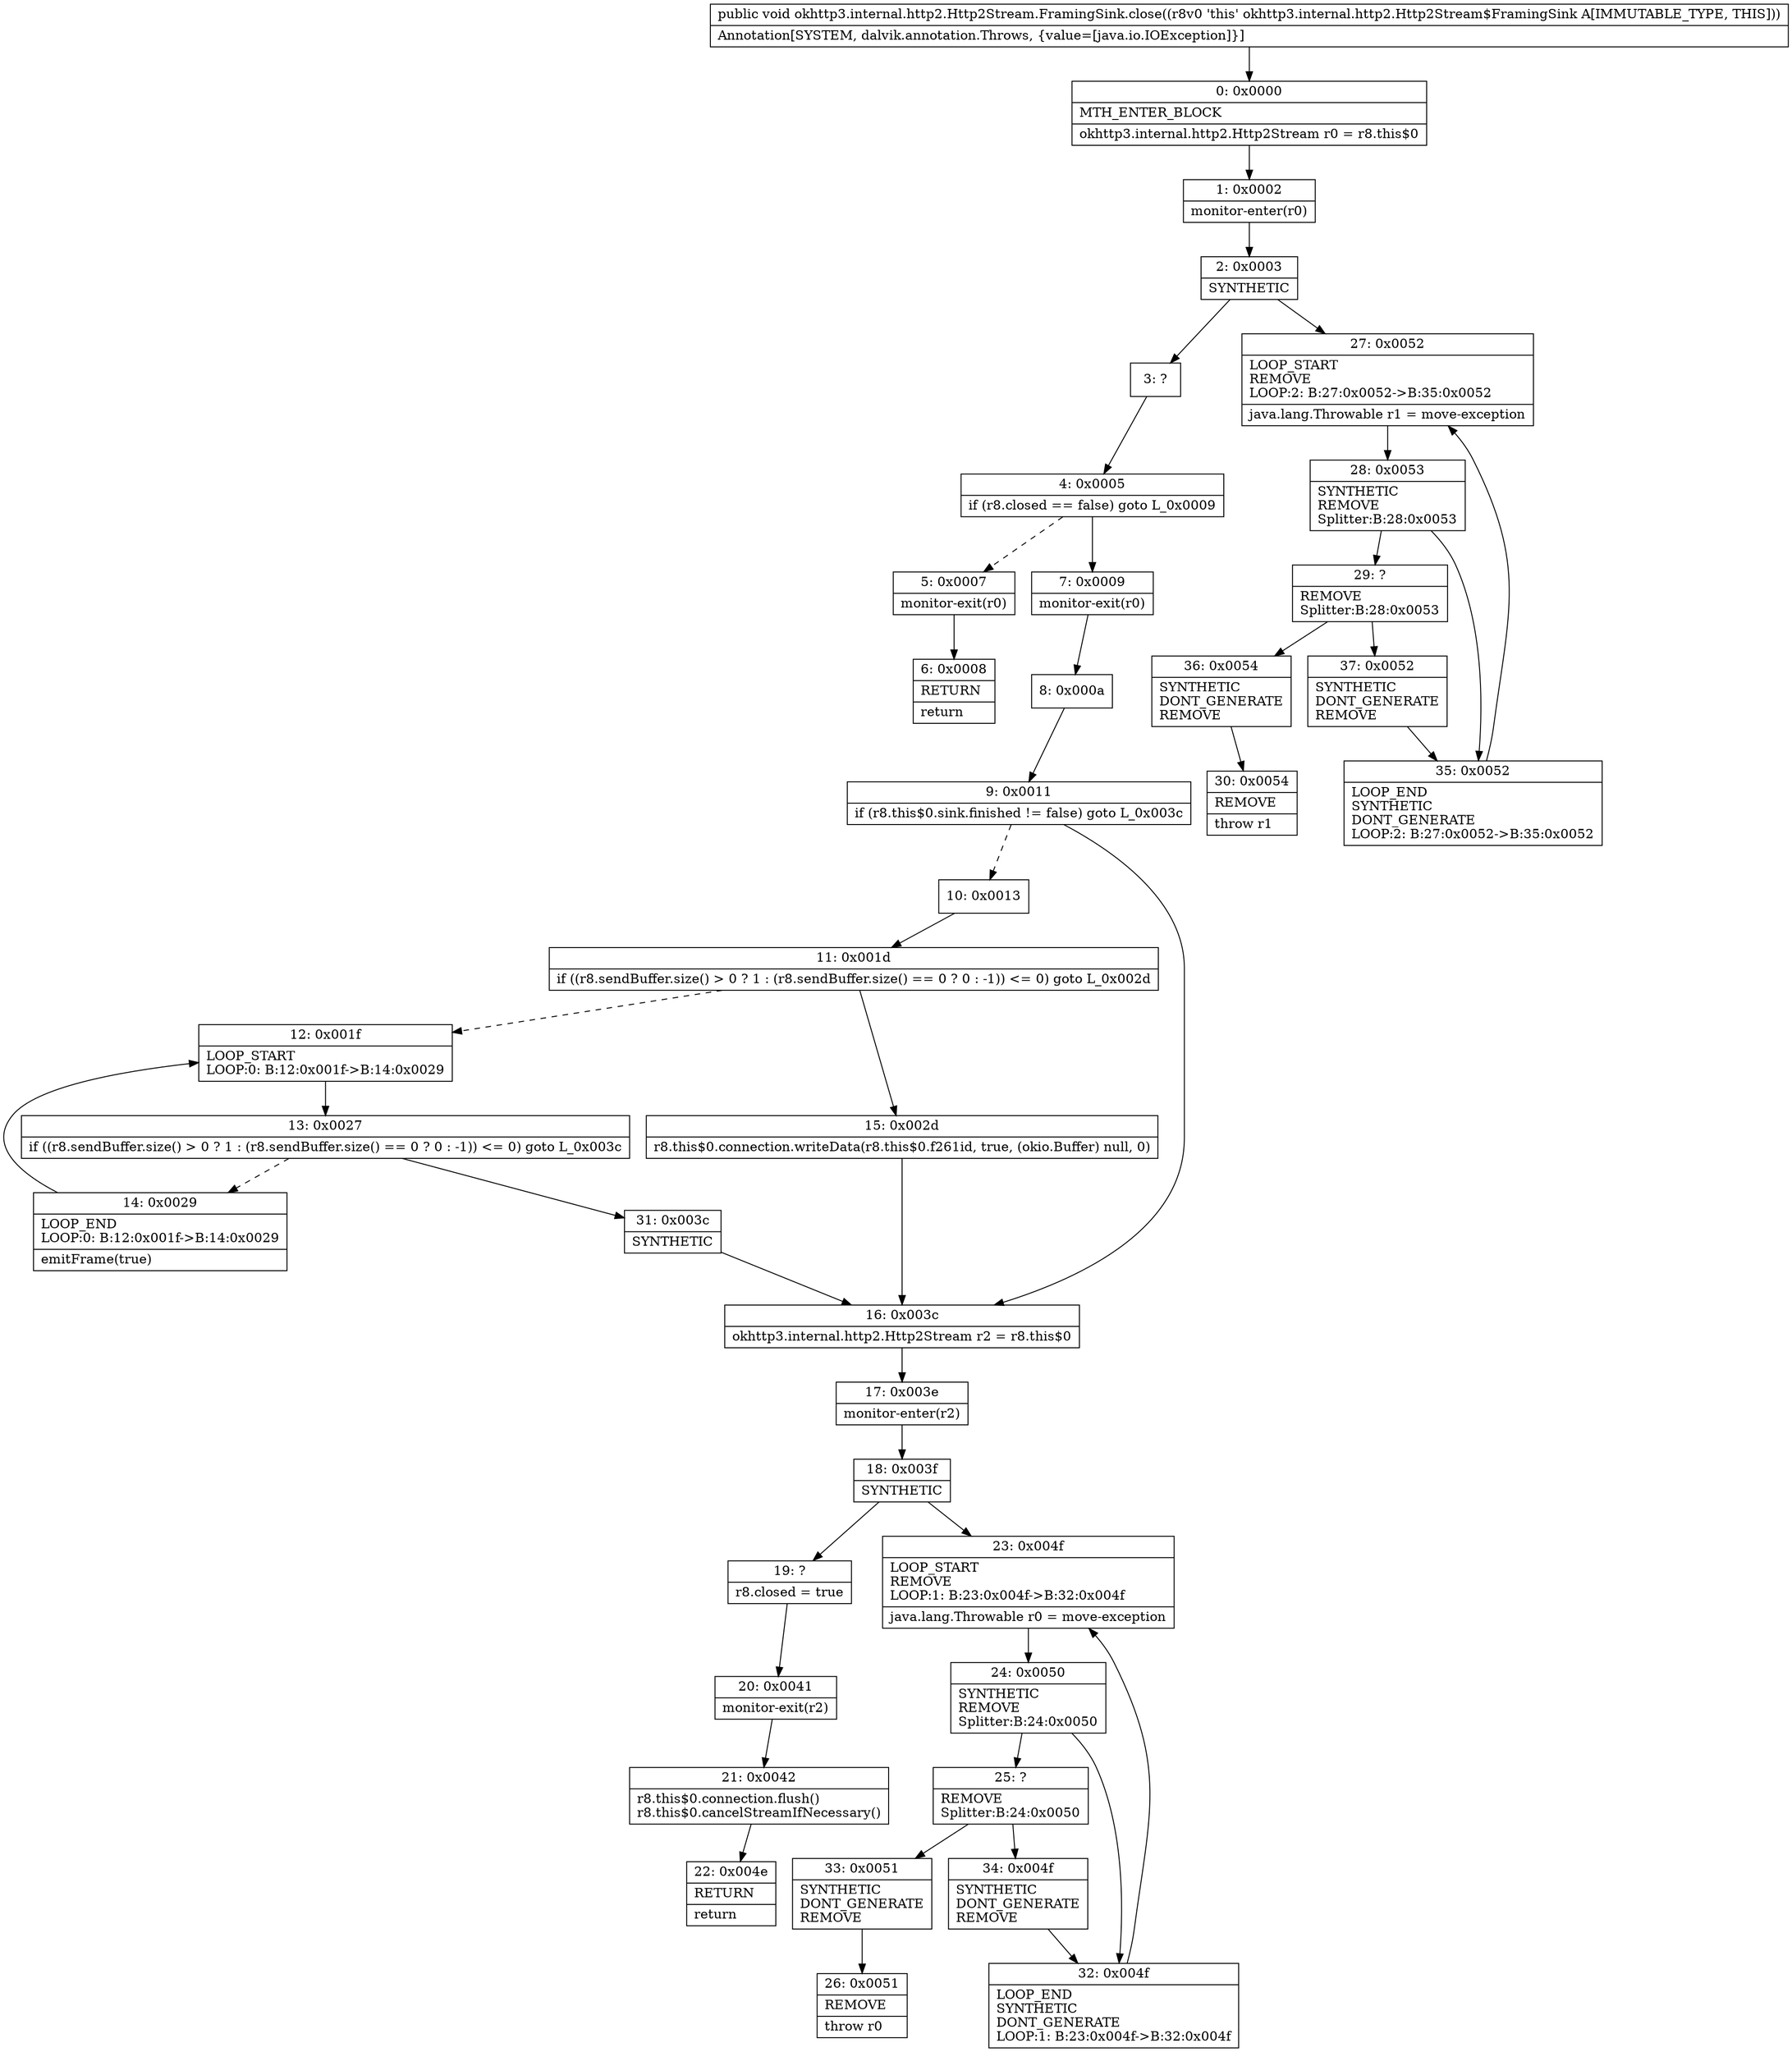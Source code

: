digraph "CFG forokhttp3.internal.http2.Http2Stream.FramingSink.close()V" {
Node_0 [shape=record,label="{0\:\ 0x0000|MTH_ENTER_BLOCK\l|okhttp3.internal.http2.Http2Stream r0 = r8.this$0\l}"];
Node_1 [shape=record,label="{1\:\ 0x0002|monitor\-enter(r0)\l}"];
Node_2 [shape=record,label="{2\:\ 0x0003|SYNTHETIC\l}"];
Node_3 [shape=record,label="{3\:\ ?}"];
Node_4 [shape=record,label="{4\:\ 0x0005|if (r8.closed == false) goto L_0x0009\l}"];
Node_5 [shape=record,label="{5\:\ 0x0007|monitor\-exit(r0)\l}"];
Node_6 [shape=record,label="{6\:\ 0x0008|RETURN\l|return\l}"];
Node_7 [shape=record,label="{7\:\ 0x0009|monitor\-exit(r0)\l}"];
Node_8 [shape=record,label="{8\:\ 0x000a}"];
Node_9 [shape=record,label="{9\:\ 0x0011|if (r8.this$0.sink.finished != false) goto L_0x003c\l}"];
Node_10 [shape=record,label="{10\:\ 0x0013}"];
Node_11 [shape=record,label="{11\:\ 0x001d|if ((r8.sendBuffer.size() \> 0 ? 1 : (r8.sendBuffer.size() == 0 ? 0 : \-1)) \<= 0) goto L_0x002d\l}"];
Node_12 [shape=record,label="{12\:\ 0x001f|LOOP_START\lLOOP:0: B:12:0x001f\-\>B:14:0x0029\l}"];
Node_13 [shape=record,label="{13\:\ 0x0027|if ((r8.sendBuffer.size() \> 0 ? 1 : (r8.sendBuffer.size() == 0 ? 0 : \-1)) \<= 0) goto L_0x003c\l}"];
Node_14 [shape=record,label="{14\:\ 0x0029|LOOP_END\lLOOP:0: B:12:0x001f\-\>B:14:0x0029\l|emitFrame(true)\l}"];
Node_15 [shape=record,label="{15\:\ 0x002d|r8.this$0.connection.writeData(r8.this$0.f261id, true, (okio.Buffer) null, 0)\l}"];
Node_16 [shape=record,label="{16\:\ 0x003c|okhttp3.internal.http2.Http2Stream r2 = r8.this$0\l}"];
Node_17 [shape=record,label="{17\:\ 0x003e|monitor\-enter(r2)\l}"];
Node_18 [shape=record,label="{18\:\ 0x003f|SYNTHETIC\l}"];
Node_19 [shape=record,label="{19\:\ ?|r8.closed = true\l}"];
Node_20 [shape=record,label="{20\:\ 0x0041|monitor\-exit(r2)\l}"];
Node_21 [shape=record,label="{21\:\ 0x0042|r8.this$0.connection.flush()\lr8.this$0.cancelStreamIfNecessary()\l}"];
Node_22 [shape=record,label="{22\:\ 0x004e|RETURN\l|return\l}"];
Node_23 [shape=record,label="{23\:\ 0x004f|LOOP_START\lREMOVE\lLOOP:1: B:23:0x004f\-\>B:32:0x004f\l|java.lang.Throwable r0 = move\-exception\l}"];
Node_24 [shape=record,label="{24\:\ 0x0050|SYNTHETIC\lREMOVE\lSplitter:B:24:0x0050\l}"];
Node_25 [shape=record,label="{25\:\ ?|REMOVE\lSplitter:B:24:0x0050\l}"];
Node_26 [shape=record,label="{26\:\ 0x0051|REMOVE\l|throw r0\l}"];
Node_27 [shape=record,label="{27\:\ 0x0052|LOOP_START\lREMOVE\lLOOP:2: B:27:0x0052\-\>B:35:0x0052\l|java.lang.Throwable r1 = move\-exception\l}"];
Node_28 [shape=record,label="{28\:\ 0x0053|SYNTHETIC\lREMOVE\lSplitter:B:28:0x0053\l}"];
Node_29 [shape=record,label="{29\:\ ?|REMOVE\lSplitter:B:28:0x0053\l}"];
Node_30 [shape=record,label="{30\:\ 0x0054|REMOVE\l|throw r1\l}"];
Node_31 [shape=record,label="{31\:\ 0x003c|SYNTHETIC\l}"];
Node_32 [shape=record,label="{32\:\ 0x004f|LOOP_END\lSYNTHETIC\lDONT_GENERATE\lLOOP:1: B:23:0x004f\-\>B:32:0x004f\l}"];
Node_33 [shape=record,label="{33\:\ 0x0051|SYNTHETIC\lDONT_GENERATE\lREMOVE\l}"];
Node_34 [shape=record,label="{34\:\ 0x004f|SYNTHETIC\lDONT_GENERATE\lREMOVE\l}"];
Node_35 [shape=record,label="{35\:\ 0x0052|LOOP_END\lSYNTHETIC\lDONT_GENERATE\lLOOP:2: B:27:0x0052\-\>B:35:0x0052\l}"];
Node_36 [shape=record,label="{36\:\ 0x0054|SYNTHETIC\lDONT_GENERATE\lREMOVE\l}"];
Node_37 [shape=record,label="{37\:\ 0x0052|SYNTHETIC\lDONT_GENERATE\lREMOVE\l}"];
MethodNode[shape=record,label="{public void okhttp3.internal.http2.Http2Stream.FramingSink.close((r8v0 'this' okhttp3.internal.http2.Http2Stream$FramingSink A[IMMUTABLE_TYPE, THIS]))  | Annotation[SYSTEM, dalvik.annotation.Throws, \{value=[java.io.IOException]\}]\l}"];
MethodNode -> Node_0;
Node_0 -> Node_1;
Node_1 -> Node_2;
Node_2 -> Node_3;
Node_2 -> Node_27;
Node_3 -> Node_4;
Node_4 -> Node_5[style=dashed];
Node_4 -> Node_7;
Node_5 -> Node_6;
Node_7 -> Node_8;
Node_8 -> Node_9;
Node_9 -> Node_10[style=dashed];
Node_9 -> Node_16;
Node_10 -> Node_11;
Node_11 -> Node_12[style=dashed];
Node_11 -> Node_15;
Node_12 -> Node_13;
Node_13 -> Node_14[style=dashed];
Node_13 -> Node_31;
Node_14 -> Node_12;
Node_15 -> Node_16;
Node_16 -> Node_17;
Node_17 -> Node_18;
Node_18 -> Node_19;
Node_18 -> Node_23;
Node_19 -> Node_20;
Node_20 -> Node_21;
Node_21 -> Node_22;
Node_23 -> Node_24;
Node_24 -> Node_25;
Node_24 -> Node_32;
Node_25 -> Node_33;
Node_25 -> Node_34;
Node_27 -> Node_28;
Node_28 -> Node_29;
Node_28 -> Node_35;
Node_29 -> Node_36;
Node_29 -> Node_37;
Node_31 -> Node_16;
Node_32 -> Node_23;
Node_33 -> Node_26;
Node_34 -> Node_32;
Node_35 -> Node_27;
Node_36 -> Node_30;
Node_37 -> Node_35;
}

